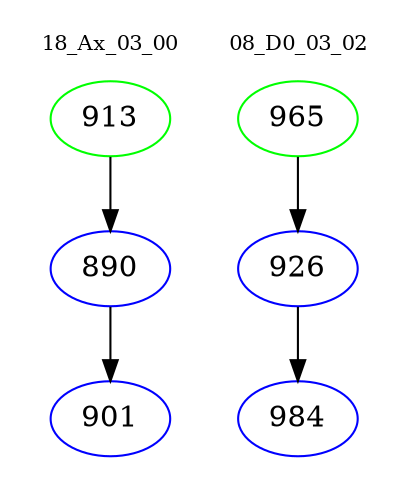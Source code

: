 digraph{
subgraph cluster_0 {
color = white
label = "18_Ax_03_00";
fontsize=10;
T0_913 [label="913", color="green"]
T0_913 -> T0_890 [color="black"]
T0_890 [label="890", color="blue"]
T0_890 -> T0_901 [color="black"]
T0_901 [label="901", color="blue"]
}
subgraph cluster_1 {
color = white
label = "08_D0_03_02";
fontsize=10;
T1_965 [label="965", color="green"]
T1_965 -> T1_926 [color="black"]
T1_926 [label="926", color="blue"]
T1_926 -> T1_984 [color="black"]
T1_984 [label="984", color="blue"]
}
}
